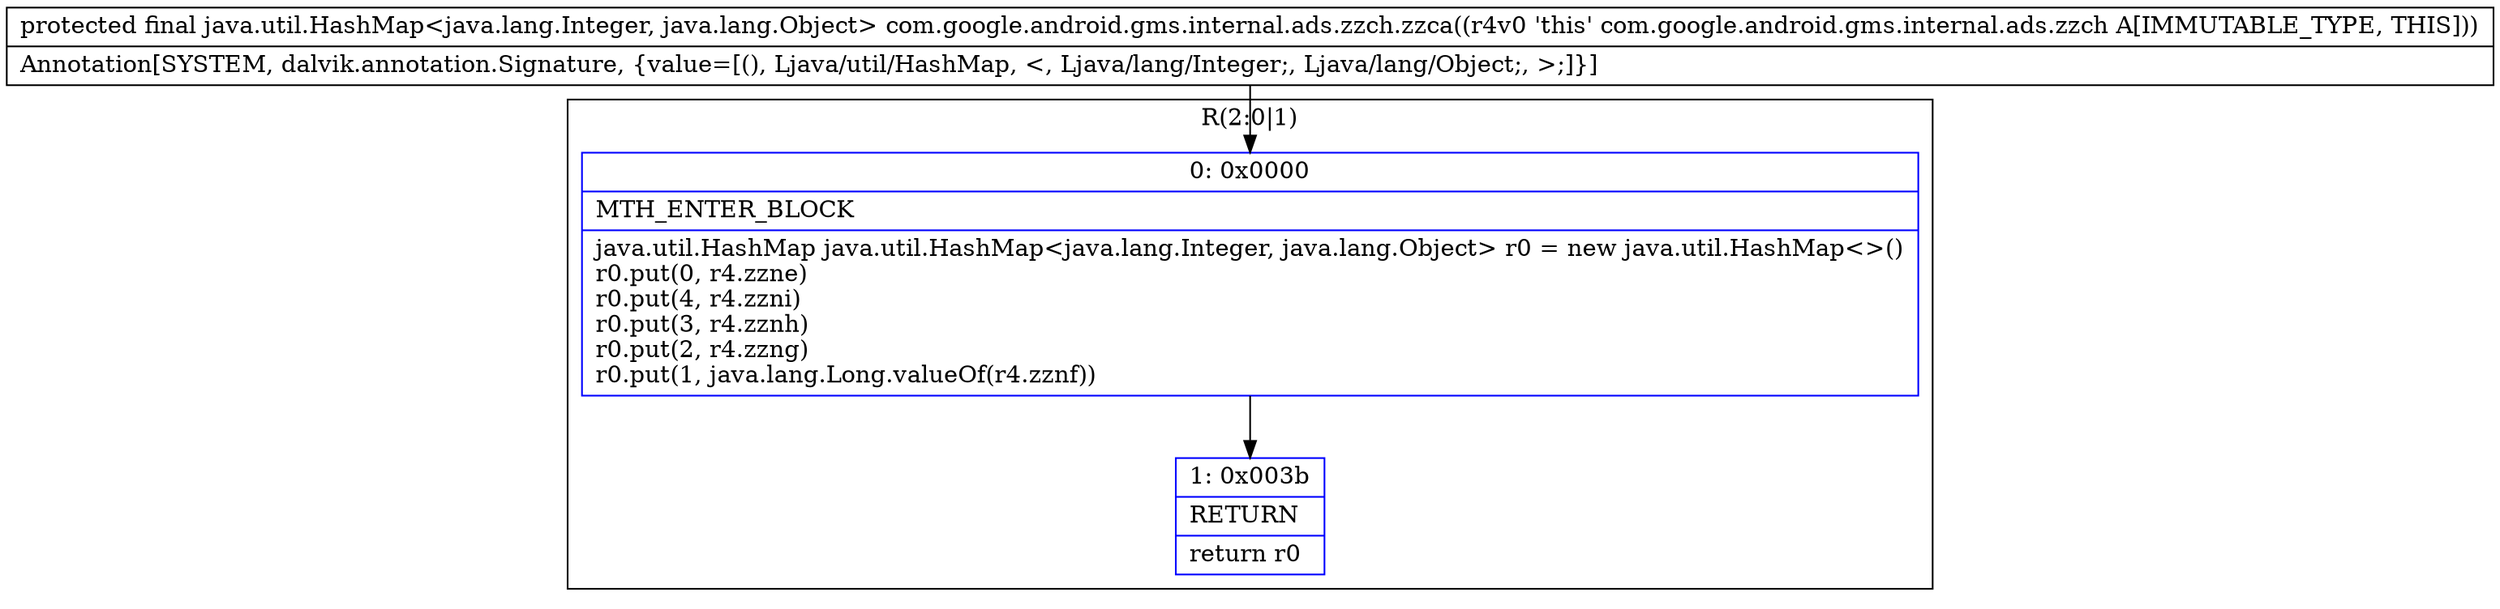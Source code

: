 digraph "CFG forcom.google.android.gms.internal.ads.zzch.zzca()Ljava\/util\/HashMap;" {
subgraph cluster_Region_1667522693 {
label = "R(2:0|1)";
node [shape=record,color=blue];
Node_0 [shape=record,label="{0\:\ 0x0000|MTH_ENTER_BLOCK\l|java.util.HashMap java.util.HashMap\<java.lang.Integer, java.lang.Object\> r0 = new java.util.HashMap\<\>()\lr0.put(0, r4.zzne)\lr0.put(4, r4.zzni)\lr0.put(3, r4.zznh)\lr0.put(2, r4.zzng)\lr0.put(1, java.lang.Long.valueOf(r4.zznf))\l}"];
Node_1 [shape=record,label="{1\:\ 0x003b|RETURN\l|return r0\l}"];
}
MethodNode[shape=record,label="{protected final java.util.HashMap\<java.lang.Integer, java.lang.Object\> com.google.android.gms.internal.ads.zzch.zzca((r4v0 'this' com.google.android.gms.internal.ads.zzch A[IMMUTABLE_TYPE, THIS]))  | Annotation[SYSTEM, dalvik.annotation.Signature, \{value=[(), Ljava\/util\/HashMap, \<, Ljava\/lang\/Integer;, Ljava\/lang\/Object;, \>;]\}]\l}"];
MethodNode -> Node_0;
Node_0 -> Node_1;
}

